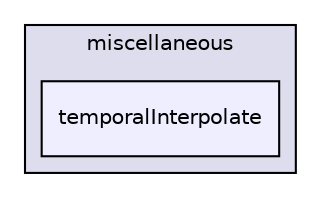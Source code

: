 digraph "applications/utilities/postProcessing/miscellaneous/temporalInterpolate" {
  bgcolor=transparent;
  compound=true
  node [ fontsize="10", fontname="Helvetica"];
  edge [ labelfontsize="10", labelfontname="Helvetica"];
  subgraph clusterdir_2e3c7ef0b2b6965fe976cda0e513e145 {
    graph [ bgcolor="#ddddee", pencolor="black", label="miscellaneous" fontname="Helvetica", fontsize="10", URL="dir_2e3c7ef0b2b6965fe976cda0e513e145.html"]
  dir_473dcb0289d71532c08a3d5561dda2b1 [shape=box, label="temporalInterpolate", style="filled", fillcolor="#eeeeff", pencolor="black", URL="dir_473dcb0289d71532c08a3d5561dda2b1.html"];
  }
}
